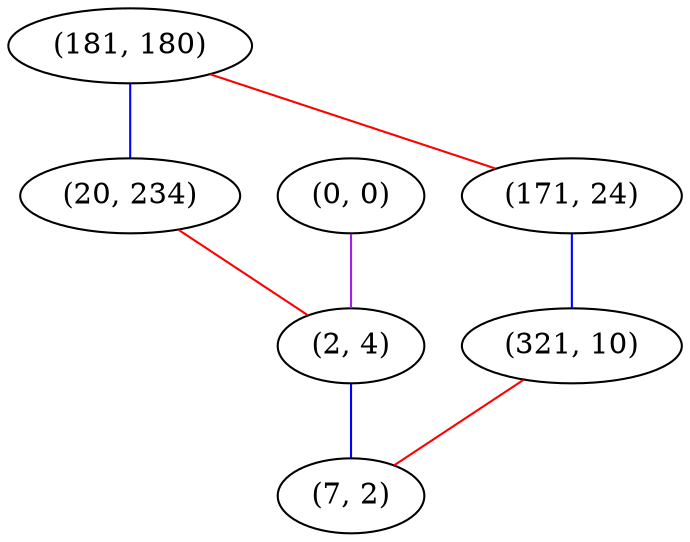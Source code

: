 graph "" {
"(181, 180)";
"(0, 0)";
"(20, 234)";
"(171, 24)";
"(321, 10)";
"(2, 4)";
"(7, 2)";
"(181, 180)" -- "(171, 24)"  [color=red, key=0, weight=1];
"(181, 180)" -- "(20, 234)"  [color=blue, key=0, weight=3];
"(0, 0)" -- "(2, 4)"  [color=purple, key=0, weight=4];
"(20, 234)" -- "(2, 4)"  [color=red, key=0, weight=1];
"(171, 24)" -- "(321, 10)"  [color=blue, key=0, weight=3];
"(321, 10)" -- "(7, 2)"  [color=red, key=0, weight=1];
"(2, 4)" -- "(7, 2)"  [color=blue, key=0, weight=3];
}
